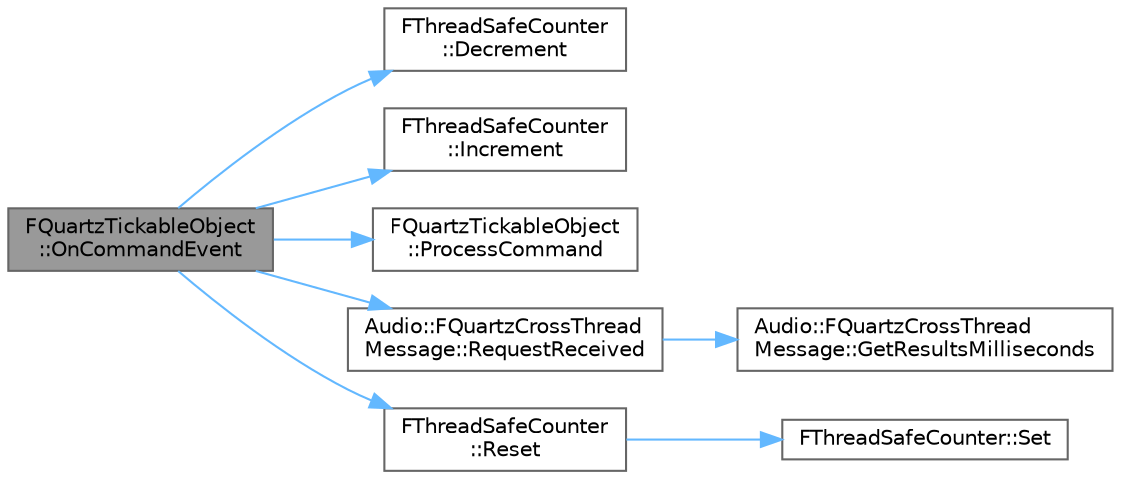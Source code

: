digraph "FQuartzTickableObject::OnCommandEvent"
{
 // INTERACTIVE_SVG=YES
 // LATEX_PDF_SIZE
  bgcolor="transparent";
  edge [fontname=Helvetica,fontsize=10,labelfontname=Helvetica,labelfontsize=10];
  node [fontname=Helvetica,fontsize=10,shape=box,height=0.2,width=0.4];
  rankdir="LR";
  Node1 [id="Node000001",label="FQuartzTickableObject\l::OnCommandEvent",height=0.2,width=0.4,color="gray40", fillcolor="grey60", style="filled", fontcolor="black",tooltip=" "];
  Node1 -> Node2 [id="edge1_Node000001_Node000002",color="steelblue1",style="solid",tooltip=" "];
  Node2 [id="Node000002",label="FThreadSafeCounter\l::Decrement",height=0.2,width=0.4,color="grey40", fillcolor="white", style="filled",URL="$df/dae/classFThreadSafeCounter.html#a6a197bbe442274ba73f56cf0882656c1",tooltip="Decrement and return new value."];
  Node1 -> Node3 [id="edge2_Node000001_Node000003",color="steelblue1",style="solid",tooltip=" "];
  Node3 [id="Node000003",label="FThreadSafeCounter\l::Increment",height=0.2,width=0.4,color="grey40", fillcolor="white", style="filled",URL="$df/dae/classFThreadSafeCounter.html#a54595663621e9259f71f9b619e1aa47c",tooltip="Increment and return new value."];
  Node1 -> Node4 [id="edge3_Node000001_Node000004",color="steelblue1",style="solid",tooltip=" "];
  Node4 [id="Node000004",label="FQuartzTickableObject\l::ProcessCommand",height=0.2,width=0.4,color="grey40", fillcolor="white", style="filled",URL="$db/d27/classFQuartzTickableObject.html#abfa85be1f31b4f416d8b518d4cf66e86",tooltip=" "];
  Node1 -> Node5 [id="edge4_Node000001_Node000005",color="steelblue1",style="solid",tooltip=" "];
  Node5 [id="Node000005",label="Audio::FQuartzCrossThread\lMessage::RequestReceived",height=0.2,width=0.4,color="grey40", fillcolor="white", style="filled",URL="$d1/d42/classAudio_1_1FQuartzCrossThreadMessage.html#abab21685bbd0b6e4b9eb22414a167641",tooltip=" "];
  Node5 -> Node6 [id="edge5_Node000005_Node000006",color="steelblue1",style="solid",tooltip=" "];
  Node6 [id="Node000006",label="Audio::FQuartzCrossThread\lMessage::GetResultsMilliseconds",height=0.2,width=0.4,color="grey40", fillcolor="white", style="filled",URL="$d1/d42/classAudio_1_1FQuartzCrossThreadMessage.html#a55bb88c74da70151ed4c92d38698b6f8",tooltip=" "];
  Node1 -> Node7 [id="edge6_Node000001_Node000007",color="steelblue1",style="solid",tooltip=" "];
  Node7 [id="Node000007",label="FThreadSafeCounter\l::Reset",height=0.2,width=0.4,color="grey40", fillcolor="white", style="filled",URL="$df/dae/classFThreadSafeCounter.html#ac9fcc50fd44a6b147bb3074946eb7762",tooltip="Resets the counter's value to zero."];
  Node7 -> Node8 [id="edge7_Node000007_Node000008",color="steelblue1",style="solid",tooltip=" "];
  Node8 [id="Node000008",label="FThreadSafeCounter::Set",height=0.2,width=0.4,color="grey40", fillcolor="white", style="filled",URL="$df/dae/classFThreadSafeCounter.html#ae4334b38050e246805d70f7802d5e8c9",tooltip="Sets the counter to a specific value and returns the old value."];
}
